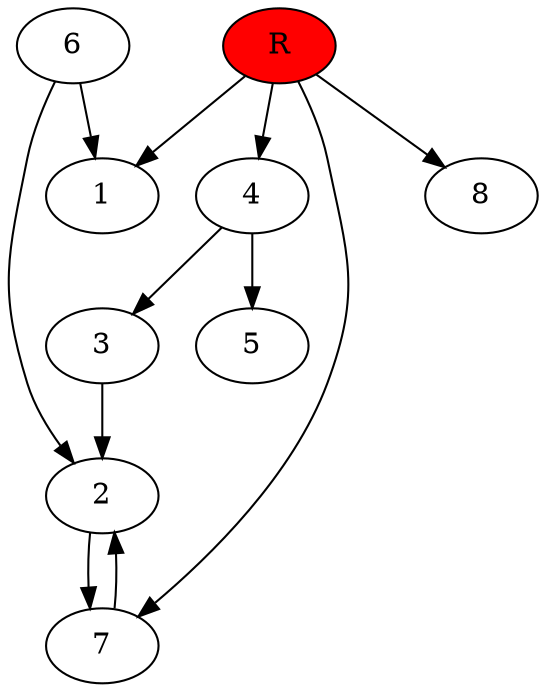 digraph prb40469 {
	1
	2
	3
	4
	5
	6
	7
	8
	R [fillcolor="#ff0000" style=filled]
	2 -> 7
	3 -> 2
	4 -> 3
	4 -> 5
	6 -> 1
	6 -> 2
	7 -> 2
	R -> 1
	R -> 4
	R -> 7
	R -> 8
}
